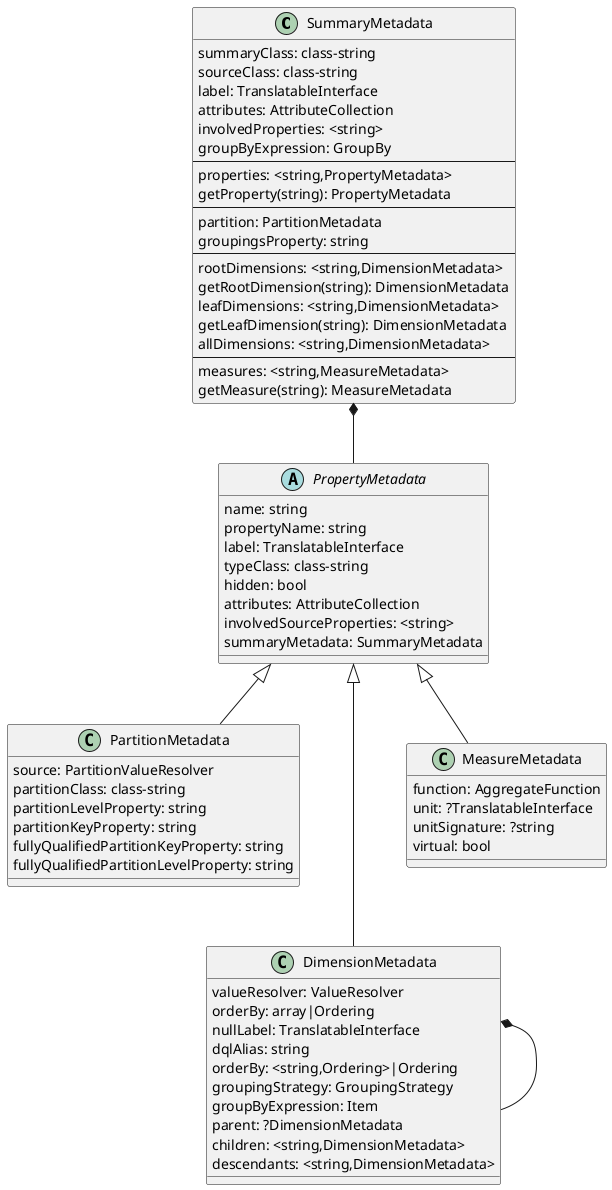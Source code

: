@startuml

class SummaryMetadata {
    summaryClass: class-string
    sourceClass: class-string
    label: TranslatableInterface
    attributes: AttributeCollection
    involvedProperties: <string>
    groupByExpression: GroupBy
    ---
    properties: <string,PropertyMetadata>
    getProperty(string): PropertyMetadata
    ---
    partition: PartitionMetadata
    groupingsProperty: string
    ---
    rootDimensions: <string,DimensionMetadata>
    getRootDimension(string): DimensionMetadata
    leafDimensions: <string,DimensionMetadata>
    getLeafDimension(string): DimensionMetadata
    allDimensions: <string,DimensionMetadata>
    ---
    measures: <string,MeasureMetadata>
    getMeasure(string): MeasureMetadata
}

abstract PropertyMetadata {
    name: string
    propertyName: string
    label: TranslatableInterface
    typeClass: class-string
    hidden: bool
    attributes: AttributeCollection
    involvedSourceProperties: <string>
    summaryMetadata: SummaryMetadata
}

SummaryMetadata *-- PropertyMetadata

class PartitionMetadata {
    source: PartitionValueResolver
    partitionClass: class-string
    partitionLevelProperty: string
    partitionKeyProperty: string
    fullyQualifiedPartitionKeyProperty: string
    fullyQualifiedPartitionLevelProperty: string
}

PropertyMetadata <|-- PartitionMetadata

class DimensionMetadata {
    valueResolver: ValueResolver
    orderBy: array|Ordering
    nullLabel: TranslatableInterface
    dqlAlias: string
    orderBy: <string,Ordering>|Ordering
    groupingStrategy: GroupingStrategy
    groupByExpression: Item
    parent: ?DimensionMetadata
    children: <string,DimensionMetadata>
    descendants: <string,DimensionMetadata>
}

PropertyMetadata <|--- DimensionMetadata
DimensionMetadata *-- DimensionMetadata

class MeasureMetadata {
    function: AggregateFunction
    unit: ?TranslatableInterface
    unitSignature: ?string
    virtual: bool
}

PropertyMetadata <|-- MeasureMetadata

@enduml
